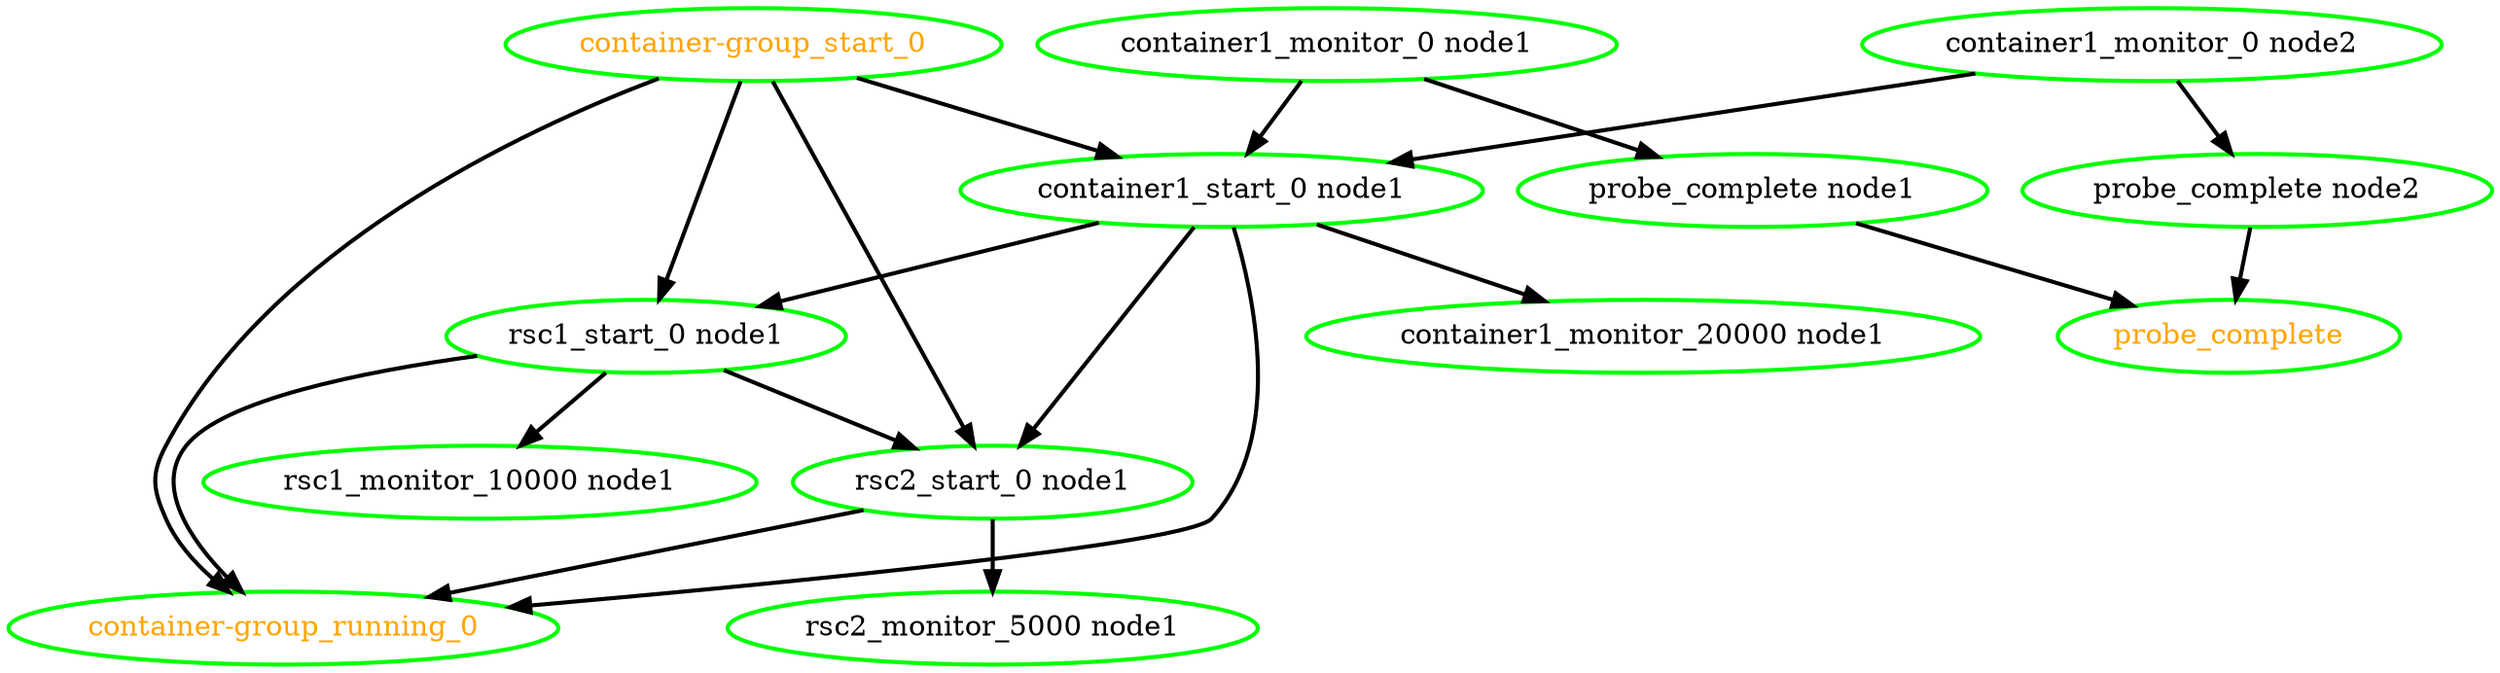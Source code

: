 digraph "g" {
"container-group_running_0" [ style=bold color="green" fontcolor="orange"]
"container-group_start_0" -> "container-group_running_0" [ style = bold]
"container-group_start_0" -> "container1_start_0 node1" [ style = bold]
"container-group_start_0" -> "rsc1_start_0 node1" [ style = bold]
"container-group_start_0" -> "rsc2_start_0 node1" [ style = bold]
"container-group_start_0" [ style=bold color="green" fontcolor="orange"]
"container1_monitor_0 node1" -> "container1_start_0 node1" [ style = bold]
"container1_monitor_0 node1" -> "probe_complete node1" [ style = bold]
"container1_monitor_0 node1" [ style=bold color="green" fontcolor="black"]
"container1_monitor_0 node2" -> "container1_start_0 node1" [ style = bold]
"container1_monitor_0 node2" -> "probe_complete node2" [ style = bold]
"container1_monitor_0 node2" [ style=bold color="green" fontcolor="black"]
"container1_monitor_20000 node1" [ style=bold color="green" fontcolor="black"]
"container1_start_0 node1" -> "container-group_running_0" [ style = bold]
"container1_start_0 node1" -> "container1_monitor_20000 node1" [ style = bold]
"container1_start_0 node1" -> "rsc1_start_0 node1" [ style = bold]
"container1_start_0 node1" -> "rsc2_start_0 node1" [ style = bold]
"container1_start_0 node1" [ style=bold color="green" fontcolor="black"]
"probe_complete node1" -> "probe_complete" [ style = bold]
"probe_complete node1" [ style=bold color="green" fontcolor="black"]
"probe_complete node2" -> "probe_complete" [ style = bold]
"probe_complete node2" [ style=bold color="green" fontcolor="black"]
"probe_complete" [ style=bold color="green" fontcolor="orange"]
"rsc1_monitor_10000 node1" [ style=bold color="green" fontcolor="black"]
"rsc1_start_0 node1" -> "container-group_running_0" [ style = bold]
"rsc1_start_0 node1" -> "rsc1_monitor_10000 node1" [ style = bold]
"rsc1_start_0 node1" -> "rsc2_start_0 node1" [ style = bold]
"rsc1_start_0 node1" [ style=bold color="green" fontcolor="black"]
"rsc2_monitor_5000 node1" [ style=bold color="green" fontcolor="black"]
"rsc2_start_0 node1" -> "container-group_running_0" [ style = bold]
"rsc2_start_0 node1" -> "rsc2_monitor_5000 node1" [ style = bold]
"rsc2_start_0 node1" [ style=bold color="green" fontcolor="black"]
}
